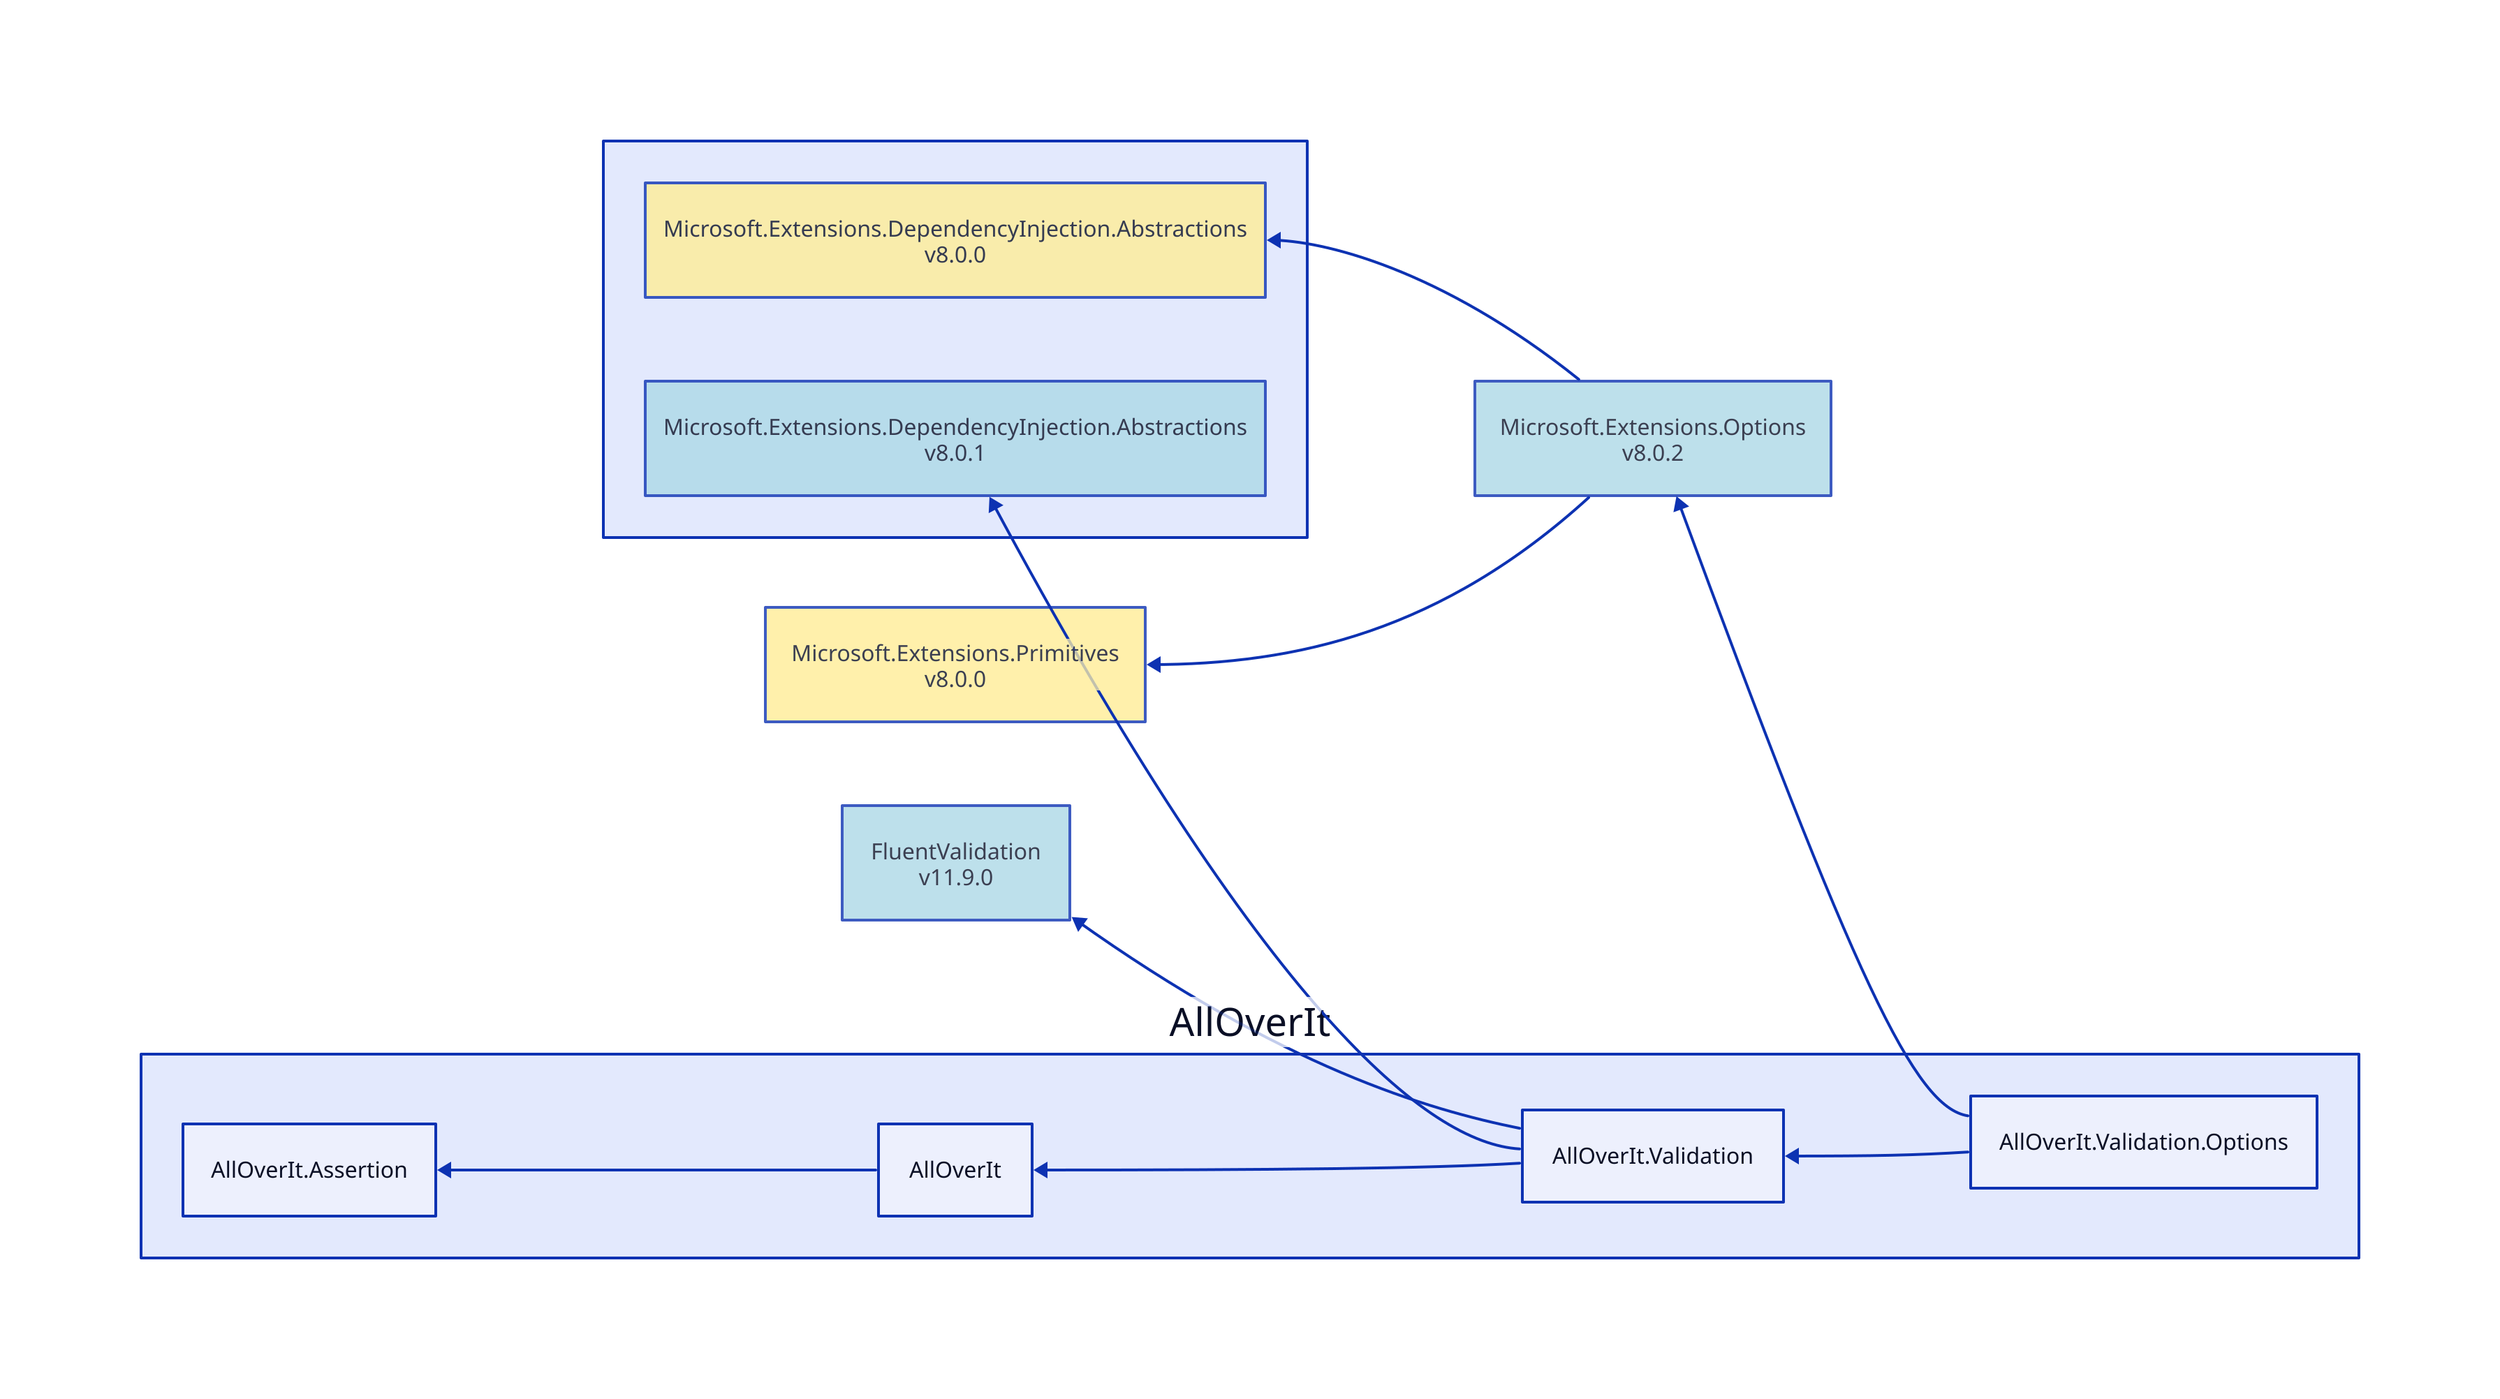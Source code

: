direction: left

aoi: AllOverIt
aoi.alloverit-validation-options: AllOverIt.Validation.Options
microsoft-extensions-options_8-0-2: Microsoft.Extensions.Options\nv8.0.2
microsoft-extensions-options_8-0-2.style.fill: "#ADD8E6"
microsoft-extensions-options_8-0-2.style.opacity: 0.8
microsoft-extensions-dependencyinjection-abstractions-group: ""
microsoft-extensions-dependencyinjection-abstractions-group.microsoft-extensions-dependencyinjection-abstractions_8-0-0: Microsoft.Extensions.DependencyInjection.Abstractions\nv8.0.0
microsoft-extensions-dependencyinjection-abstractions-group.microsoft-extensions-dependencyinjection-abstractions_8-0-0.style.fill: "#FFEC96"
microsoft-extensions-dependencyinjection-abstractions-group.microsoft-extensions-dependencyinjection-abstractions_8-0-0.style.opacity: 0.8
microsoft-extensions-dependencyinjection-abstractions-group.microsoft-extensions-dependencyinjection-abstractions_8-0-0 <- microsoft-extensions-options_8-0-2
microsoft-extensions-primitives_8-0-0: Microsoft.Extensions.Primitives\nv8.0.0
microsoft-extensions-primitives_8-0-0.style.fill: "#FFEC96"
microsoft-extensions-primitives_8-0-0.style.opacity: 0.8
microsoft-extensions-primitives_8-0-0 <- microsoft-extensions-options_8-0-2
microsoft-extensions-options_8-0-2 <- aoi.alloverit-validation-options
aoi.alloverit-validation: AllOverIt.Validation
fluentvalidation_11-9-0: FluentValidation\nv11.9.0
fluentvalidation_11-9-0.style.fill: "#ADD8E6"
fluentvalidation_11-9-0.style.opacity: 0.8
fluentvalidation_11-9-0 <- aoi.alloverit-validation
microsoft-extensions-dependencyinjection-abstractions-group.microsoft-extensions-dependencyinjection-abstractions_8-0-1: Microsoft.Extensions.DependencyInjection.Abstractions\nv8.0.1
microsoft-extensions-dependencyinjection-abstractions-group.microsoft-extensions-dependencyinjection-abstractions_8-0-1.style.fill: "#ADD8E6"
microsoft-extensions-dependencyinjection-abstractions-group.microsoft-extensions-dependencyinjection-abstractions_8-0-1.style.opacity: 0.8
microsoft-extensions-dependencyinjection-abstractions-group.microsoft-extensions-dependencyinjection-abstractions_8-0-1 <- aoi.alloverit-validation
aoi.alloverit: AllOverIt
aoi.alloverit-assertion: AllOverIt.Assertion
aoi.alloverit-assertion <- aoi.alloverit
aoi.alloverit <- aoi.alloverit-validation
aoi.alloverit-validation <- aoi.alloverit-validation-options
